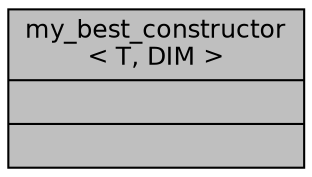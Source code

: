 digraph "my_best_constructor&lt; T, DIM &gt;"
{
  bgcolor="transparent";
  edge [fontname="Helvetica",fontsize="12",labelfontname="Helvetica",labelfontsize="12"];
  node [fontname="Helvetica",fontsize="12",shape=record];
  Node1 [label="{my_best_constructor\l\< T, DIM \>\n||}",height=0.2,width=0.4,color="black", fillcolor="grey75", style="filled", fontcolor="black"];
}
